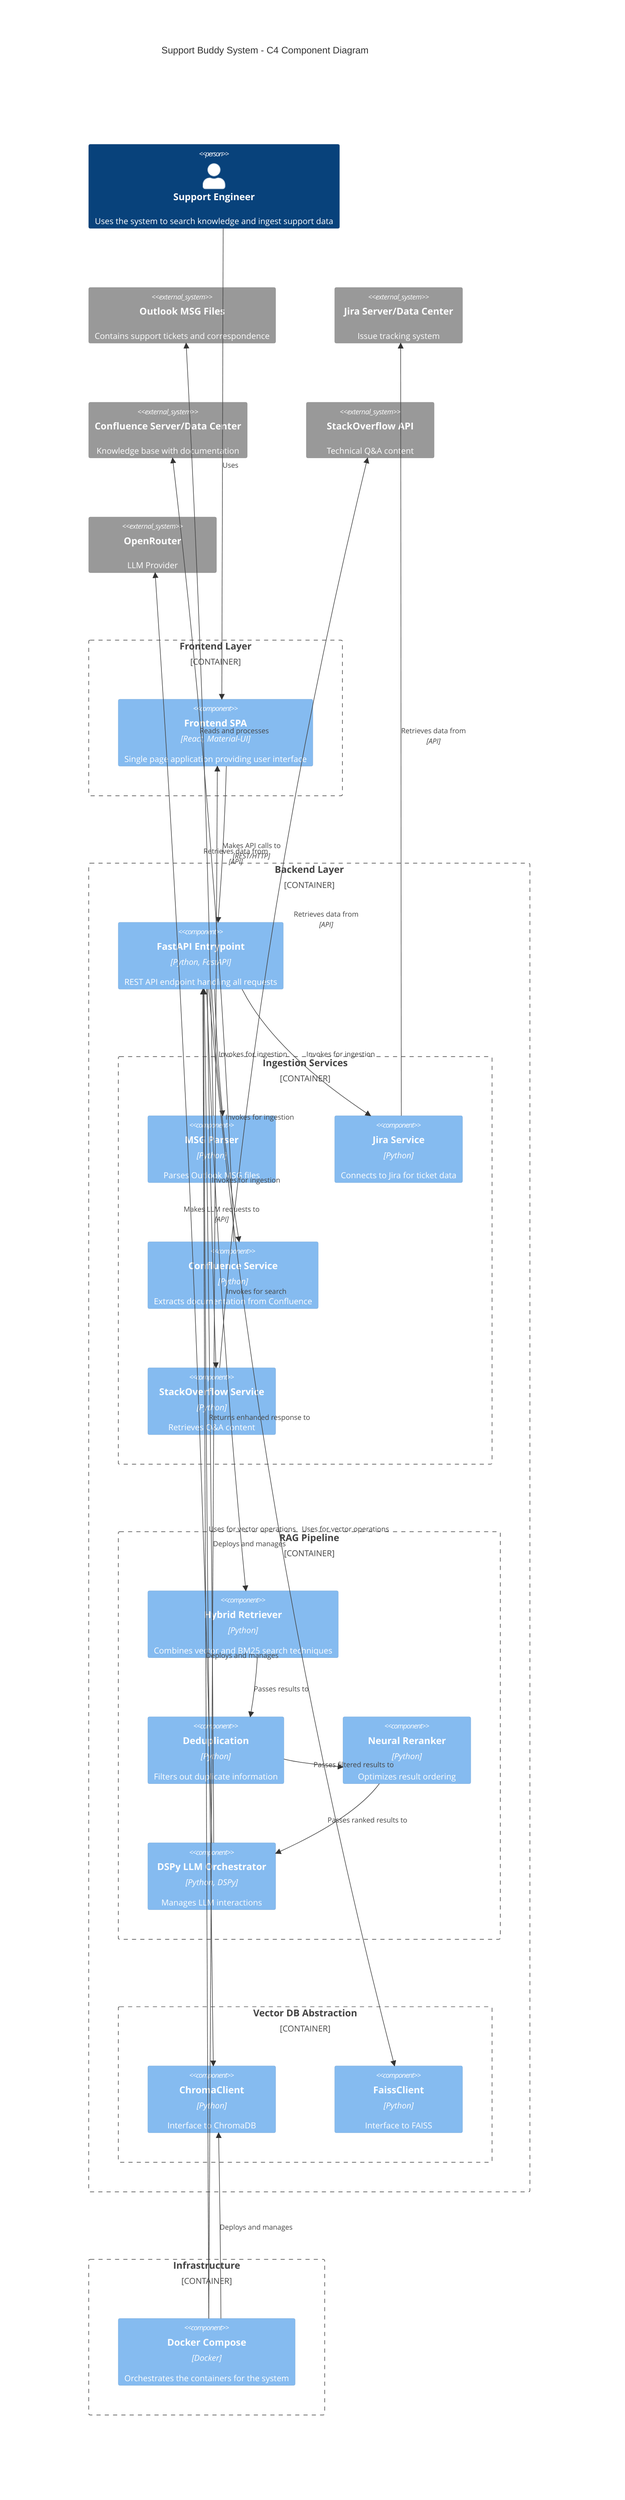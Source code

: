 C4Component
    title Support Buddy System - C4 Component Diagram

    Person(user, "Support Engineer", "Uses the system to search knowledge and ingest support data")

    Container_Boundary(frontend, "Frontend Layer") {
        Component(reactUI, "Frontend SPA", "React, Material-UI", "Single page application providing user interface")
    }

    Container_Boundary(backend, "Backend Layer") {
        Component(fastAPI, "FastAPI Entrypoint", "Python, FastAPI", "REST API endpoint handling all requests")
        
        Container_Boundary(ingestionServices, "Ingestion Services") {
            Component(msgParser, "MSG Parser", "Python", "Parses Outlook MSG files")
            Component(jiraService, "Jira Service", "Python", "Connects to Jira for ticket data")
            Component(confluenceService, "Confluence Service", "Python", "Extracts documentation from Confluence")
            Component(stackoverflowService, "StackOverflow Service", "Python", "Retrieves Q&A content")
        }
        
        Container_Boundary(ragPipeline, "RAG Pipeline") {
            Component(hybridRetriever, "Hybrid Retriever", "Python", "Combines vector and BM25 search techniques")
            Component(deduplication, "Deduplication", "Python", "Filters out duplicate information")
            Component(neuralReranker, "Neural Reranker", "Python", "Optimizes result ordering")
            Component(dspyOrchestrator, "DSPy LLM Orchestrator", "Python, DSPy", "Manages LLM interactions")
        }
        
        Container_Boundary(vectorLayer, "Vector DB Abstraction") {
            Component(chromaClient, "ChromaClient", "Python", "Interface to ChromaDB")
            Component(faissClient, "FaissClient", "Python", "Interface to FAISS")
        }
    }

    Container_Boundary(infra, "Infrastructure") {
        Component(dockerCompose, "Docker Compose", "Docker", "Orchestrates the containers for the system")
    }

    System_Ext(outlookFiles, "Outlook MSG Files", "Contains support tickets and correspondence")
    System_Ext(jiraSystem, "Jira Server/Data Center", "Issue tracking system")
    System_Ext(confluenceSystem, "Confluence Server/Data Center", "Knowledge base with documentation")
    System_Ext(stackoverflowAPI, "StackOverflow API", "Technical Q&A content")
    System_Ext(openRouter, "OpenRouter", "LLM Provider")

    Rel(user, reactUI, "Uses")
    
    Rel(reactUI, fastAPI, "Makes API calls to", "REST/HTTP")
    
    Rel(fastAPI, msgParser, "Invokes for ingestion")
    Rel(fastAPI, jiraService, "Invokes for ingestion")
    Rel(fastAPI, confluenceService, "Invokes for ingestion")
    Rel(fastAPI, stackoverflowService, "Invokes for ingestion")
    Rel(fastAPI, hybridRetriever, "Invokes for search")
    
    Rel(hybridRetriever, deduplication, "Passes results to")
    Rel(deduplication, neuralReranker, "Passes filtered results to")
    Rel(neuralReranker, dspyOrchestrator, "Passes ranked results to")
    Rel(dspyOrchestrator, fastAPI, "Returns enhanced response to")
    
    Rel(fastAPI, chromaClient, "Uses for vector operations")
    Rel(fastAPI, faissClient, "Uses for vector operations")
    
    Rel(msgParser, outlookFiles, "Reads and processes")
    Rel(jiraService, jiraSystem, "Retrieves data from", "API")
    Rel(confluenceService, confluenceSystem, "Retrieves data from", "API")
    Rel(stackoverflowService, stackoverflowAPI, "Retrieves data from", "API")
    Rel(dspyOrchestrator, openRouter, "Makes LLM requests to", "API")
    
    Rel(dockerCompose, reactUI, "Deploys and manages")
    Rel(dockerCompose, fastAPI, "Deploys and manages")
    Rel(dockerCompose, chromaClient, "Deploys and manages")
    
    UpdateLayoutConfig($c4ShapeInRow="3", $c4BoundaryInRow="1")